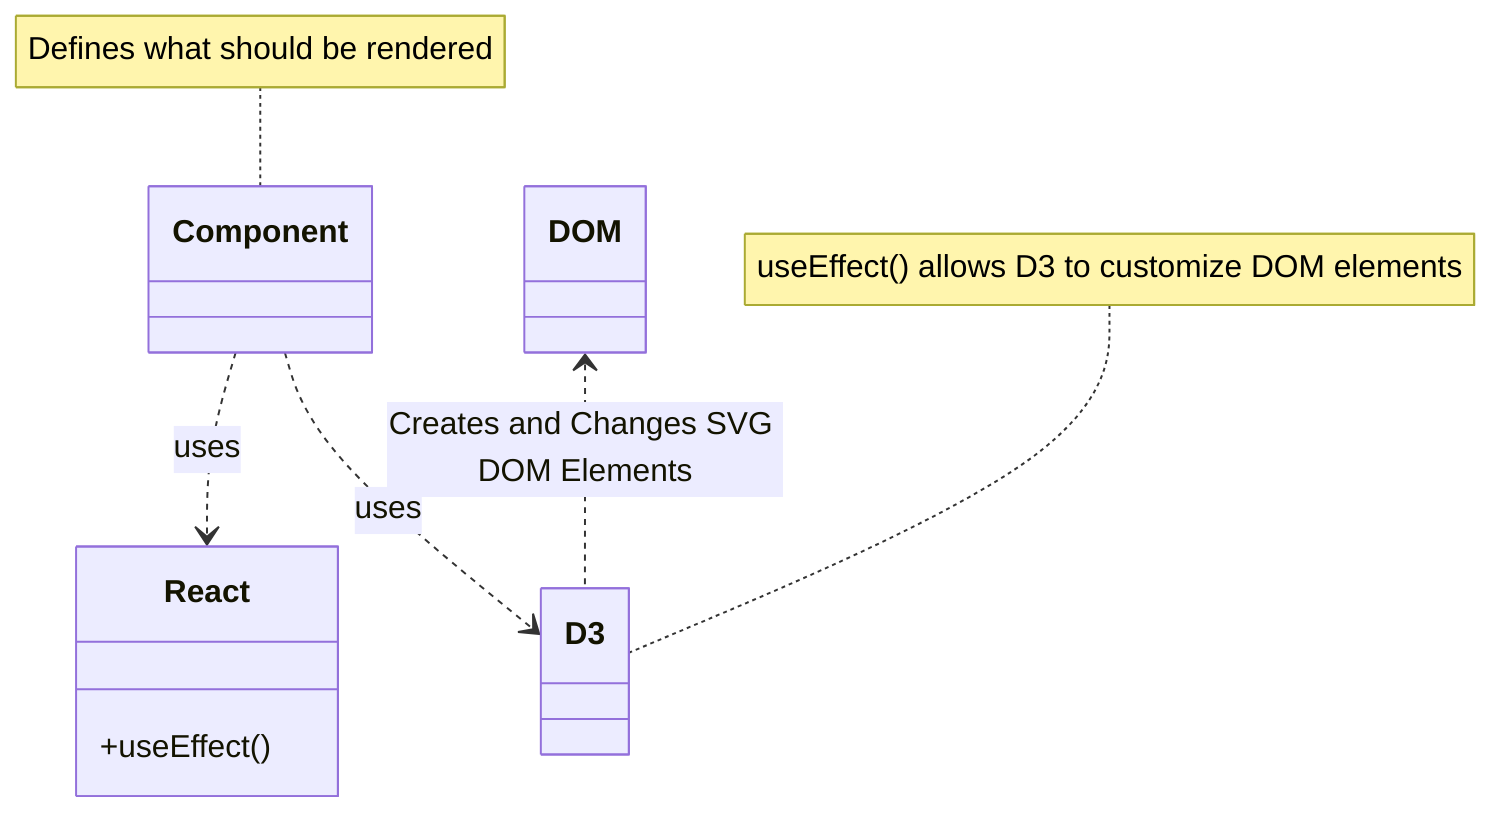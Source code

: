classDiagram
    Component ..> React : uses
    Component ..> D3 : uses
    DOM <.. D3 : Creates and Changes SVG DOM Elements
    note for D3 "useEffect() allows D3 to customize DOM elements"
    note for Component "Defines what should be rendered"

    class React {
        +useEffect()
    }